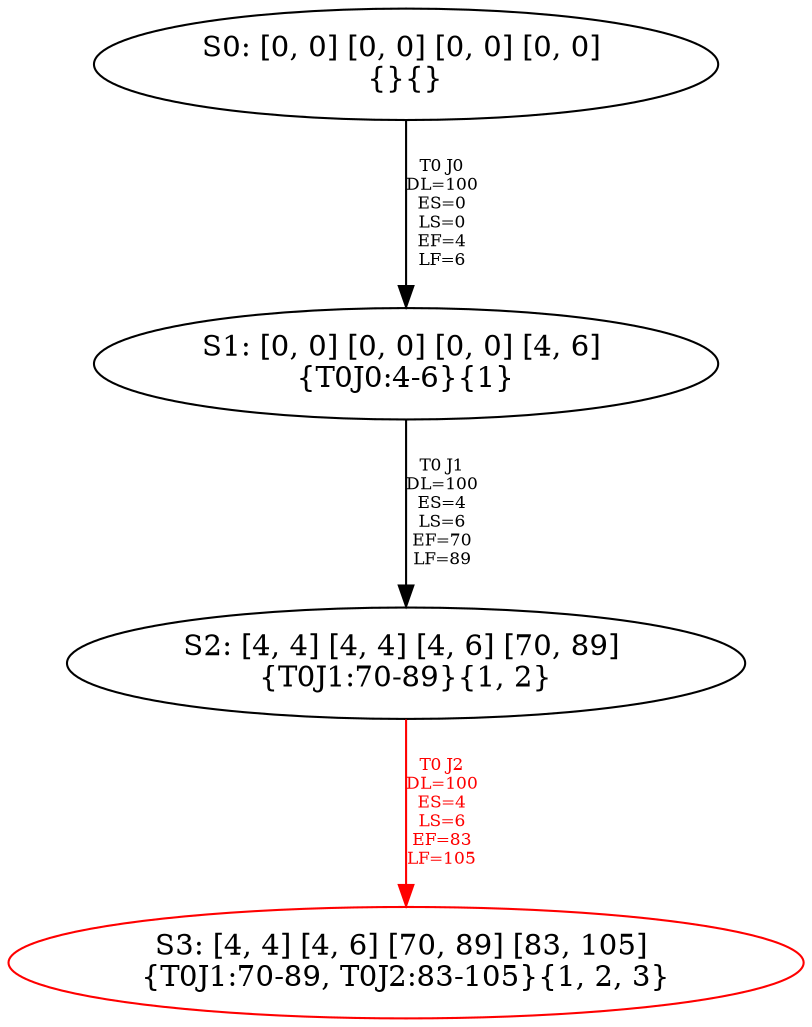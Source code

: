 digraph {
	S0[label="S0: [0, 0] [0, 0] [0, 0] [0, 0] \n{}{}"];
	S1[label="S1: [0, 0] [0, 0] [0, 0] [4, 6] \n{T0J0:4-6}{1}"];
	S2[label="S2: [4, 4] [4, 4] [4, 6] [70, 89] \n{T0J1:70-89}{1, 2}"];
	S3[label="S3: [4, 4] [4, 6] [70, 89] [83, 105] \n{T0J1:70-89, T0J2:83-105}{1, 2, 3}"];
	S0 -> S1[label="T0 J0\nDL=100\nES=0\nLS=0\nEF=4\nLF=6",fontsize=8];
	S1 -> S2[label="T0 J1\nDL=100\nES=4\nLS=6\nEF=70\nLF=89",fontsize=8];
	S2 -> S3[label="T0 J2\nDL=100\nES=4\nLS=6\nEF=83\nLF=105",color=Red,fontcolor=Red,fontsize=8];
S3[color=Red];
}
